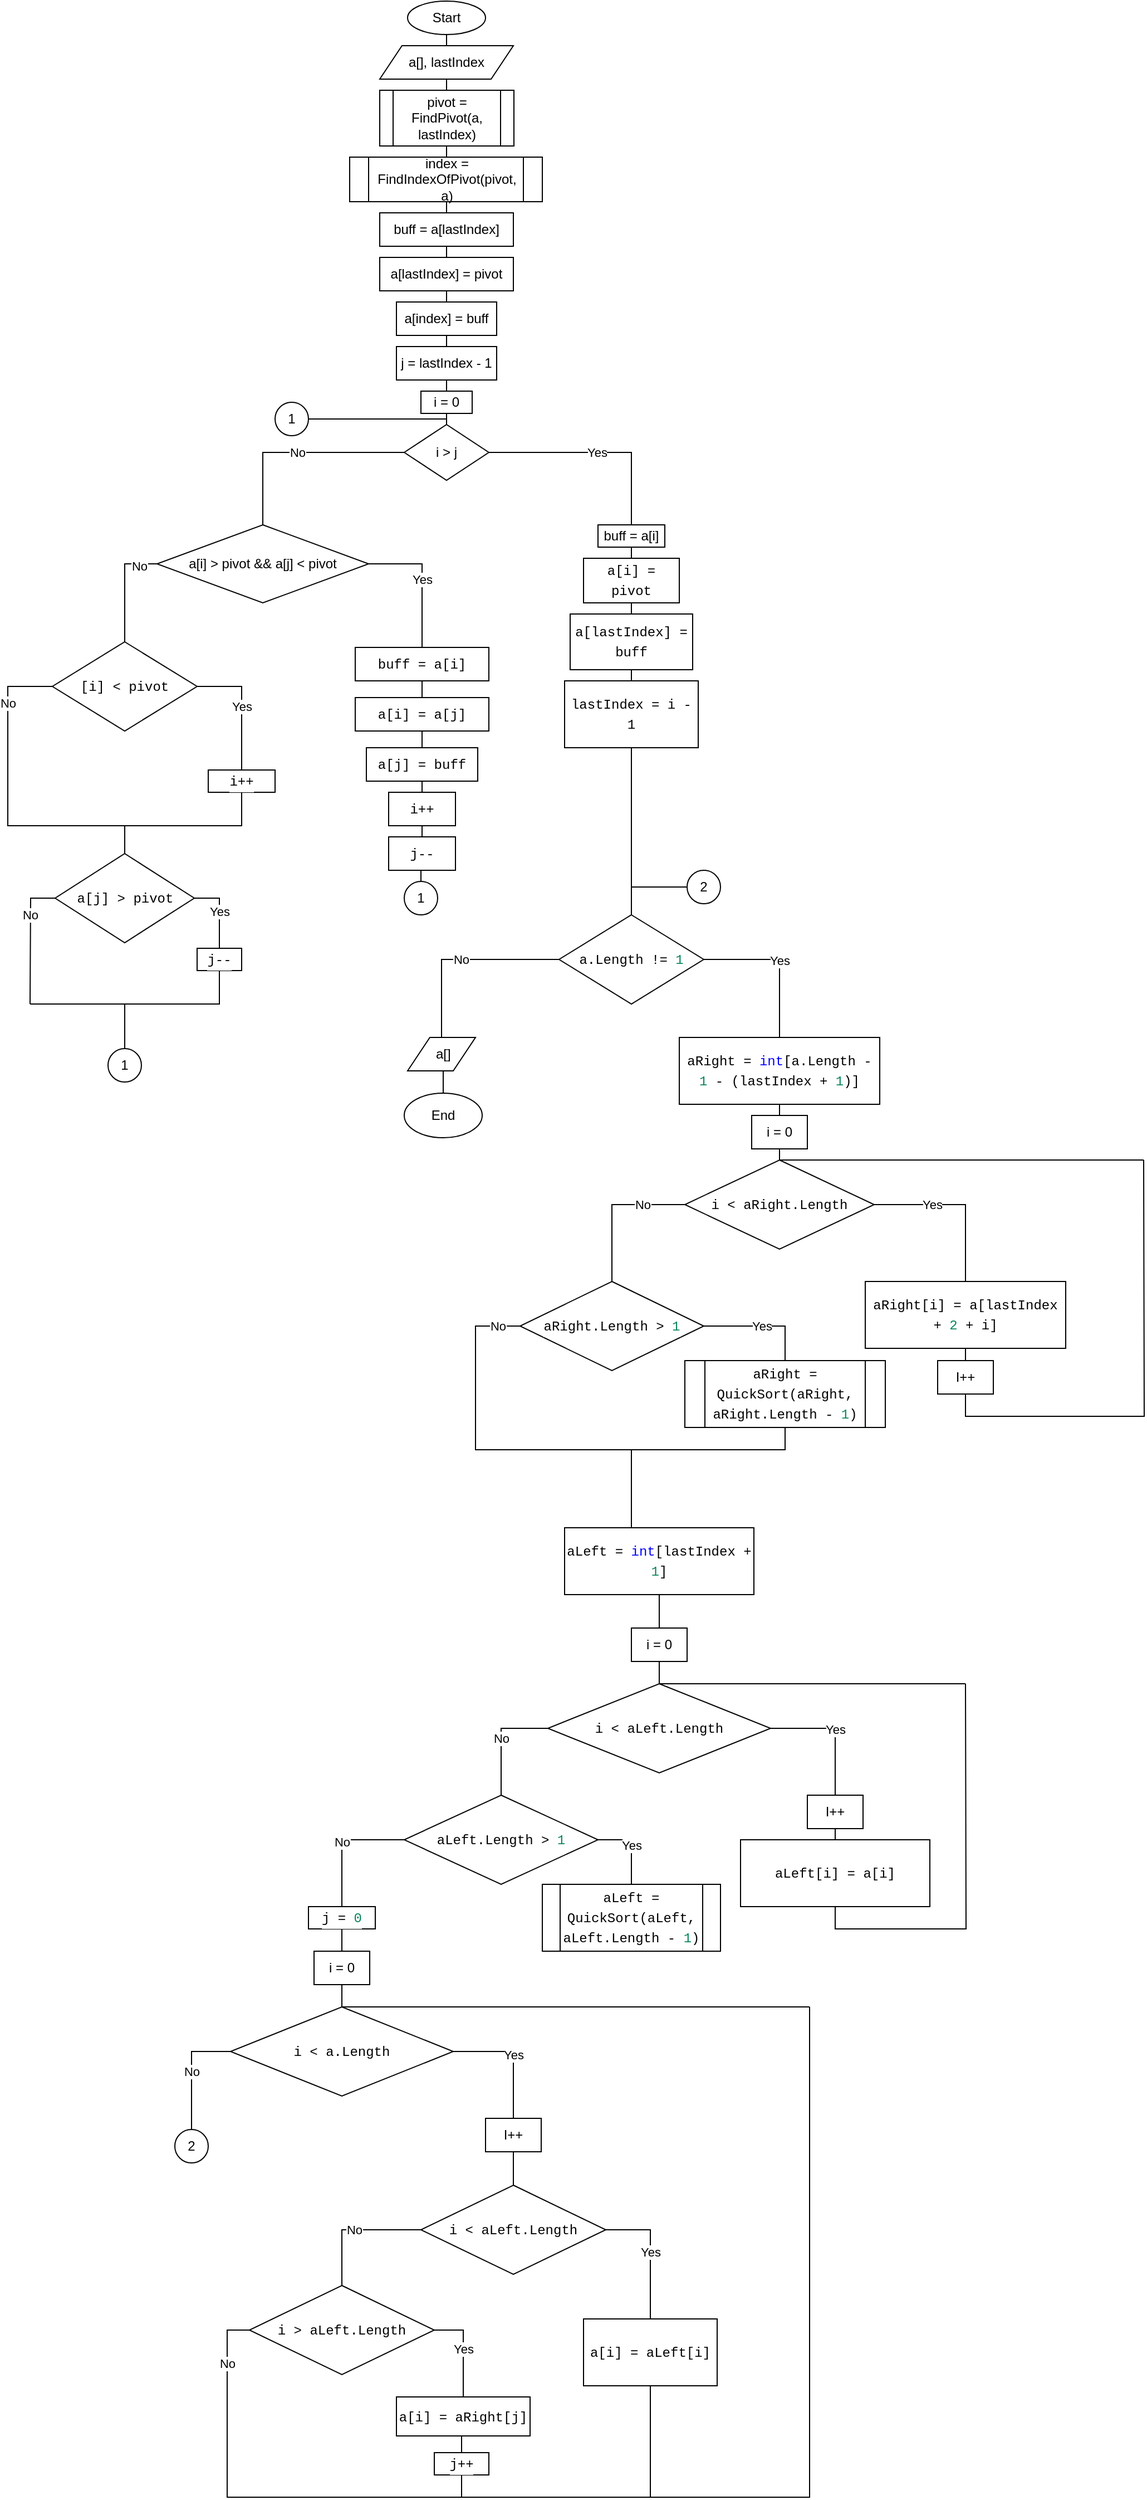 <mxfile version="14.4.4" type="device"><diagram id="WWCgV8JV-j8NuJLBd6gT" name="Page-1"><mxGraphModel dx="529" dy="645" grid="1" gridSize="10" guides="1" tooltips="1" connect="1" arrows="1" fold="1" page="1" pageScale="1" pageWidth="827" pageHeight="1169" math="0" shadow="0"><root><mxCell id="0"/><mxCell id="1" parent="0"/><mxCell id="oBuokKJQx16YAXFL93vo-3" style="edgeStyle=orthogonalEdgeStyle;rounded=0;orthogonalLoop=1;jettySize=auto;html=1;exitX=0.5;exitY=1;exitDx=0;exitDy=0;entryX=0.5;entryY=0;entryDx=0;entryDy=0;endArrow=none;endFill=0;" edge="1" parent="1" source="oBuokKJQx16YAXFL93vo-1" target="oBuokKJQx16YAXFL93vo-2"><mxGeometry relative="1" as="geometry"/></mxCell><mxCell id="oBuokKJQx16YAXFL93vo-1" value="Start" style="ellipse;whiteSpace=wrap;html=1;" vertex="1" parent="1"><mxGeometry x="379" y="20" width="70" height="30" as="geometry"/></mxCell><mxCell id="oBuokKJQx16YAXFL93vo-5" style="edgeStyle=orthogonalEdgeStyle;rounded=0;orthogonalLoop=1;jettySize=auto;html=1;exitX=0.5;exitY=1;exitDx=0;exitDy=0;entryX=0.5;entryY=0;entryDx=0;entryDy=0;endArrow=none;endFill=0;" edge="1" parent="1" source="oBuokKJQx16YAXFL93vo-2"><mxGeometry relative="1" as="geometry"><mxPoint x="414" y="100" as="targetPoint"/></mxGeometry></mxCell><mxCell id="oBuokKJQx16YAXFL93vo-2" value="a[], lastIndex" style="shape=parallelogram;perimeter=parallelogramPerimeter;whiteSpace=wrap;html=1;fixedSize=1;" vertex="1" parent="1"><mxGeometry x="354" y="60" width="120" height="30" as="geometry"/></mxCell><mxCell id="oBuokKJQx16YAXFL93vo-7" style="edgeStyle=orthogonalEdgeStyle;rounded=0;orthogonalLoop=1;jettySize=auto;html=1;exitX=0.5;exitY=1;exitDx=0;exitDy=0;entryX=0.5;entryY=0;entryDx=0;entryDy=0;endArrow=none;endFill=0;" edge="1" parent="1"><mxGeometry relative="1" as="geometry"><mxPoint x="414" y="150" as="sourcePoint"/><mxPoint x="414" y="160" as="targetPoint"/></mxGeometry></mxCell><mxCell id="oBuokKJQx16YAXFL93vo-10" style="edgeStyle=orthogonalEdgeStyle;rounded=0;orthogonalLoop=1;jettySize=auto;html=1;exitX=0.5;exitY=1;exitDx=0;exitDy=0;entryX=0.5;entryY=0;entryDx=0;entryDy=0;endArrow=none;endFill=0;" edge="1" parent="1" target="oBuokKJQx16YAXFL93vo-9"><mxGeometry relative="1" as="geometry"><mxPoint x="414" y="200" as="sourcePoint"/></mxGeometry></mxCell><mxCell id="oBuokKJQx16YAXFL93vo-12" style="edgeStyle=orthogonalEdgeStyle;rounded=0;orthogonalLoop=1;jettySize=auto;html=1;exitX=0.5;exitY=1;exitDx=0;exitDy=0;entryX=0.5;entryY=0;entryDx=0;entryDy=0;endArrow=none;endFill=0;" edge="1" parent="1" source="oBuokKJQx16YAXFL93vo-9" target="oBuokKJQx16YAXFL93vo-11"><mxGeometry relative="1" as="geometry"/></mxCell><mxCell id="oBuokKJQx16YAXFL93vo-9" value="buff = a[lastIndex]" style="rounded=0;whiteSpace=wrap;html=1;" vertex="1" parent="1"><mxGeometry x="354" y="210" width="120" height="30" as="geometry"/></mxCell><mxCell id="oBuokKJQx16YAXFL93vo-14" style="edgeStyle=orthogonalEdgeStyle;rounded=0;orthogonalLoop=1;jettySize=auto;html=1;exitX=0.5;exitY=1;exitDx=0;exitDy=0;entryX=0.5;entryY=0;entryDx=0;entryDy=0;endArrow=none;endFill=0;" edge="1" parent="1" source="oBuokKJQx16YAXFL93vo-11" target="oBuokKJQx16YAXFL93vo-13"><mxGeometry relative="1" as="geometry"/></mxCell><mxCell id="oBuokKJQx16YAXFL93vo-11" value="a[lastIndex] = pivot" style="rounded=0;whiteSpace=wrap;html=1;" vertex="1" parent="1"><mxGeometry x="354" y="250" width="120" height="30" as="geometry"/></mxCell><mxCell id="oBuokKJQx16YAXFL93vo-16" style="edgeStyle=orthogonalEdgeStyle;rounded=0;orthogonalLoop=1;jettySize=auto;html=1;exitX=0.5;exitY=1;exitDx=0;exitDy=0;endArrow=none;endFill=0;" edge="1" parent="1" source="oBuokKJQx16YAXFL93vo-13" target="oBuokKJQx16YAXFL93vo-15"><mxGeometry relative="1" as="geometry"/></mxCell><mxCell id="oBuokKJQx16YAXFL93vo-13" value="a[index] = buff" style="rounded=0;whiteSpace=wrap;html=1;" vertex="1" parent="1"><mxGeometry x="369" y="290" width="90" height="30" as="geometry"/></mxCell><mxCell id="oBuokKJQx16YAXFL93vo-18" style="edgeStyle=orthogonalEdgeStyle;rounded=0;orthogonalLoop=1;jettySize=auto;html=1;exitX=0.5;exitY=1;exitDx=0;exitDy=0;endArrow=none;endFill=0;" edge="1" parent="1" source="oBuokKJQx16YAXFL93vo-15" target="oBuokKJQx16YAXFL93vo-17"><mxGeometry relative="1" as="geometry"/></mxCell><mxCell id="oBuokKJQx16YAXFL93vo-15" value="j = lastIndex - 1" style="rounded=0;whiteSpace=wrap;html=1;" vertex="1" parent="1"><mxGeometry x="369" y="330" width="90" height="30" as="geometry"/></mxCell><mxCell id="oBuokKJQx16YAXFL93vo-20" style="edgeStyle=orthogonalEdgeStyle;rounded=0;orthogonalLoop=1;jettySize=auto;html=1;exitX=0.5;exitY=1;exitDx=0;exitDy=0;entryX=0.5;entryY=0;entryDx=0;entryDy=0;endArrow=none;endFill=0;" edge="1" parent="1" source="oBuokKJQx16YAXFL93vo-17" target="oBuokKJQx16YAXFL93vo-19"><mxGeometry relative="1" as="geometry"/></mxCell><mxCell id="oBuokKJQx16YAXFL93vo-17" value="i = 0" style="rounded=0;whiteSpace=wrap;html=1;" vertex="1" parent="1"><mxGeometry x="391" y="370" width="46" height="20" as="geometry"/></mxCell><mxCell id="oBuokKJQx16YAXFL93vo-22" value="Yes" style="edgeStyle=orthogonalEdgeStyle;rounded=0;orthogonalLoop=1;jettySize=auto;html=1;exitX=1;exitY=0.5;exitDx=0;exitDy=0;endArrow=none;endFill=0;" edge="1" parent="1" source="oBuokKJQx16YAXFL93vo-19" target="oBuokKJQx16YAXFL93vo-21"><mxGeometry relative="1" as="geometry"/></mxCell><mxCell id="oBuokKJQx16YAXFL93vo-30" value="No" style="edgeStyle=orthogonalEdgeStyle;rounded=0;orthogonalLoop=1;jettySize=auto;html=1;exitX=0;exitY=0.5;exitDx=0;exitDy=0;entryX=0.5;entryY=0;entryDx=0;entryDy=0;endArrow=none;endFill=0;" edge="1" parent="1" source="oBuokKJQx16YAXFL93vo-19" target="oBuokKJQx16YAXFL93vo-29"><mxGeometry relative="1" as="geometry"/></mxCell><mxCell id="oBuokKJQx16YAXFL93vo-19" value="i &amp;gt; j" style="rhombus;whiteSpace=wrap;html=1;" vertex="1" parent="1"><mxGeometry x="376" y="400" width="76" height="50" as="geometry"/></mxCell><mxCell id="oBuokKJQx16YAXFL93vo-24" style="edgeStyle=orthogonalEdgeStyle;rounded=0;orthogonalLoop=1;jettySize=auto;html=1;exitX=0.5;exitY=1;exitDx=0;exitDy=0;entryX=0.5;entryY=0;entryDx=0;entryDy=0;endArrow=none;endFill=0;" edge="1" parent="1" source="oBuokKJQx16YAXFL93vo-21" target="oBuokKJQx16YAXFL93vo-23"><mxGeometry relative="1" as="geometry"/></mxCell><mxCell id="oBuokKJQx16YAXFL93vo-21" value="buff = a[i]" style="rounded=0;whiteSpace=wrap;html=1;" vertex="1" parent="1"><mxGeometry x="550" y="490" width="60" height="20" as="geometry"/></mxCell><mxCell id="oBuokKJQx16YAXFL93vo-26" style="edgeStyle=orthogonalEdgeStyle;rounded=0;orthogonalLoop=1;jettySize=auto;html=1;exitX=0.5;exitY=1;exitDx=0;exitDy=0;entryX=0.5;entryY=0;entryDx=0;entryDy=0;endArrow=none;endFill=0;" edge="1" parent="1" source="oBuokKJQx16YAXFL93vo-23" target="oBuokKJQx16YAXFL93vo-25"><mxGeometry relative="1" as="geometry"/></mxCell><mxCell id="oBuokKJQx16YAXFL93vo-23" value="&lt;div style=&quot;background-color: rgb(255 , 255 , 255) ; font-family: &amp;#34;menlo&amp;#34; , &amp;#34;monaco&amp;#34; , &amp;#34;courier new&amp;#34; , monospace ; line-height: 18px&quot;&gt;a[i] = pivot&lt;/div&gt;" style="rounded=0;whiteSpace=wrap;html=1;" vertex="1" parent="1"><mxGeometry x="537" y="520" width="86" height="40" as="geometry"/></mxCell><mxCell id="oBuokKJQx16YAXFL93vo-28" style="edgeStyle=orthogonalEdgeStyle;rounded=0;orthogonalLoop=1;jettySize=auto;html=1;exitX=0.5;exitY=1;exitDx=0;exitDy=0;endArrow=none;endFill=0;" edge="1" parent="1" source="oBuokKJQx16YAXFL93vo-25" target="oBuokKJQx16YAXFL93vo-27"><mxGeometry relative="1" as="geometry"/></mxCell><mxCell id="oBuokKJQx16YAXFL93vo-25" value="&lt;div style=&quot;background-color: rgb(255 , 255 , 255) ; font-family: &amp;#34;menlo&amp;#34; , &amp;#34;monaco&amp;#34; , &amp;#34;courier new&amp;#34; , monospace ; line-height: 18px&quot;&gt;a[lastIndex] = buff&lt;/div&gt;" style="rounded=0;whiteSpace=wrap;html=1;" vertex="1" parent="1"><mxGeometry x="525" y="570" width="110" height="50" as="geometry"/></mxCell><mxCell id="oBuokKJQx16YAXFL93vo-64" style="edgeStyle=orthogonalEdgeStyle;rounded=0;orthogonalLoop=1;jettySize=auto;html=1;exitX=0.5;exitY=1;exitDx=0;exitDy=0;endArrow=none;endFill=0;" edge="1" parent="1" source="oBuokKJQx16YAXFL93vo-27" target="oBuokKJQx16YAXFL93vo-63"><mxGeometry relative="1" as="geometry"/></mxCell><mxCell id="oBuokKJQx16YAXFL93vo-27" value="&lt;div style=&quot;background-color: rgb(255 , 255 , 255) ; font-family: &amp;#34;menlo&amp;#34; , &amp;#34;monaco&amp;#34; , &amp;#34;courier new&amp;#34; , monospace ; line-height: 18px&quot;&gt;lastIndex = i - 1&lt;/div&gt;" style="rounded=0;whiteSpace=wrap;html=1;" vertex="1" parent="1"><mxGeometry x="520" y="630" width="120" height="60" as="geometry"/></mxCell><mxCell id="oBuokKJQx16YAXFL93vo-32" value="Yes" style="edgeStyle=orthogonalEdgeStyle;rounded=0;orthogonalLoop=1;jettySize=auto;html=1;exitX=1;exitY=0.5;exitDx=0;exitDy=0;endArrow=none;endFill=0;" edge="1" parent="1" source="oBuokKJQx16YAXFL93vo-29" target="oBuokKJQx16YAXFL93vo-31"><mxGeometry relative="1" as="geometry"/></mxCell><mxCell id="oBuokKJQx16YAXFL93vo-48" style="edgeStyle=orthogonalEdgeStyle;rounded=0;orthogonalLoop=1;jettySize=auto;html=1;exitX=0;exitY=0.5;exitDx=0;exitDy=0;entryX=0.5;entryY=0;entryDx=0;entryDy=0;endArrow=none;endFill=0;" edge="1" parent="1" source="oBuokKJQx16YAXFL93vo-29" target="oBuokKJQx16YAXFL93vo-47"><mxGeometry relative="1" as="geometry"/></mxCell><mxCell id="oBuokKJQx16YAXFL93vo-49" value="No" style="edgeLabel;html=1;align=center;verticalAlign=middle;resizable=0;points=[];" vertex="1" connectable="0" parent="oBuokKJQx16YAXFL93vo-48"><mxGeometry x="-0.677" y="2" relative="1" as="geometry"><mxPoint as="offset"/></mxGeometry></mxCell><mxCell id="oBuokKJQx16YAXFL93vo-29" value="a[i] &gt; pivot &amp;&amp; a[j] &lt; pivot" style="rhombus;whiteSpace=wrap;html=1;" vertex="1" parent="1"><mxGeometry x="154" y="490" width="190" height="70" as="geometry"/></mxCell><mxCell id="oBuokKJQx16YAXFL93vo-35" style="edgeStyle=orthogonalEdgeStyle;rounded=0;orthogonalLoop=1;jettySize=auto;html=1;exitX=0.5;exitY=1;exitDx=0;exitDy=0;entryX=0.5;entryY=0;entryDx=0;entryDy=0;endArrow=none;endFill=0;" edge="1" parent="1" source="oBuokKJQx16YAXFL93vo-31" target="oBuokKJQx16YAXFL93vo-34"><mxGeometry relative="1" as="geometry"/></mxCell><mxCell id="oBuokKJQx16YAXFL93vo-31" value="&lt;div style=&quot;background-color: rgb(255 , 255 , 255) ; font-family: &amp;#34;menlo&amp;#34; , &amp;#34;monaco&amp;#34; , &amp;#34;courier new&amp;#34; , monospace ; line-height: 18px&quot;&gt;buff = a[i]&lt;/div&gt;" style="rounded=0;whiteSpace=wrap;html=1;" vertex="1" parent="1"><mxGeometry x="332" y="600" width="120" height="30" as="geometry"/></mxCell><mxCell id="oBuokKJQx16YAXFL93vo-37" style="edgeStyle=orthogonalEdgeStyle;rounded=0;orthogonalLoop=1;jettySize=auto;html=1;exitX=0.5;exitY=1;exitDx=0;exitDy=0;entryX=0.5;entryY=0;entryDx=0;entryDy=0;endArrow=none;endFill=0;" edge="1" parent="1" source="oBuokKJQx16YAXFL93vo-34" target="oBuokKJQx16YAXFL93vo-36"><mxGeometry relative="1" as="geometry"/></mxCell><mxCell id="oBuokKJQx16YAXFL93vo-34" value="&lt;div style=&quot;background-color: rgb(255 , 255 , 255) ; font-family: &amp;#34;menlo&amp;#34; , &amp;#34;monaco&amp;#34; , &amp;#34;courier new&amp;#34; , monospace ; line-height: 18px&quot;&gt;a[i] = a[j]&lt;/div&gt;" style="rounded=0;whiteSpace=wrap;html=1;" vertex="1" parent="1"><mxGeometry x="332" y="645" width="120" height="30" as="geometry"/></mxCell><mxCell id="oBuokKJQx16YAXFL93vo-39" style="edgeStyle=orthogonalEdgeStyle;rounded=0;orthogonalLoop=1;jettySize=auto;html=1;exitX=0.5;exitY=1;exitDx=0;exitDy=0;endArrow=none;endFill=0;" edge="1" parent="1" source="oBuokKJQx16YAXFL93vo-36" target="oBuokKJQx16YAXFL93vo-38"><mxGeometry relative="1" as="geometry"/></mxCell><mxCell id="oBuokKJQx16YAXFL93vo-36" value="&lt;div style=&quot;background-color: rgb(255 , 255 , 255) ; font-family: &amp;#34;menlo&amp;#34; , &amp;#34;monaco&amp;#34; , &amp;#34;courier new&amp;#34; , monospace ; line-height: 18px&quot;&gt;a[j] = buff&lt;/div&gt;" style="rounded=0;whiteSpace=wrap;html=1;" vertex="1" parent="1"><mxGeometry x="342" y="690" width="100" height="30" as="geometry"/></mxCell><mxCell id="oBuokKJQx16YAXFL93vo-41" style="edgeStyle=orthogonalEdgeStyle;rounded=0;orthogonalLoop=1;jettySize=auto;html=1;exitX=0.5;exitY=1;exitDx=0;exitDy=0;entryX=0.5;entryY=0;entryDx=0;entryDy=0;endArrow=none;endFill=0;" edge="1" parent="1" source="oBuokKJQx16YAXFL93vo-38" target="oBuokKJQx16YAXFL93vo-40"><mxGeometry relative="1" as="geometry"/></mxCell><mxCell id="oBuokKJQx16YAXFL93vo-38" value="&lt;div style=&quot;background-color: rgb(255 , 255 , 255) ; font-family: &amp;#34;menlo&amp;#34; , &amp;#34;monaco&amp;#34; , &amp;#34;courier new&amp;#34; , monospace ; line-height: 18px&quot;&gt;i++&lt;/div&gt;" style="rounded=0;whiteSpace=wrap;html=1;" vertex="1" parent="1"><mxGeometry x="362" y="730" width="60" height="30" as="geometry"/></mxCell><mxCell id="oBuokKJQx16YAXFL93vo-45" style="edgeStyle=orthogonalEdgeStyle;rounded=0;orthogonalLoop=1;jettySize=auto;html=1;exitX=0.5;exitY=1;exitDx=0;exitDy=0;entryX=0.5;entryY=0;entryDx=0;entryDy=0;endArrow=none;endFill=0;" edge="1" parent="1" source="oBuokKJQx16YAXFL93vo-40" target="oBuokKJQx16YAXFL93vo-44"><mxGeometry relative="1" as="geometry"/></mxCell><mxCell id="oBuokKJQx16YAXFL93vo-40" value="&lt;div style=&quot;background-color: rgb(255 , 255 , 255) ; font-family: &amp;#34;menlo&amp;#34; , &amp;#34;monaco&amp;#34; , &amp;#34;courier new&amp;#34; , monospace ; line-height: 18px&quot;&gt;j--&lt;/div&gt;" style="rounded=0;whiteSpace=wrap;html=1;" vertex="1" parent="1"><mxGeometry x="362" y="770" width="60" height="30" as="geometry"/></mxCell><mxCell id="oBuokKJQx16YAXFL93vo-43" style="edgeStyle=orthogonalEdgeStyle;rounded=0;orthogonalLoop=1;jettySize=auto;html=1;entryX=0.5;entryY=0;entryDx=0;entryDy=0;endArrow=none;endFill=0;" edge="1" parent="1" source="oBuokKJQx16YAXFL93vo-42" target="oBuokKJQx16YAXFL93vo-19"><mxGeometry relative="1" as="geometry"><Array as="points"><mxPoint x="414" y="395"/></Array></mxGeometry></mxCell><mxCell id="oBuokKJQx16YAXFL93vo-42" value="1" style="ellipse;whiteSpace=wrap;html=1;aspect=fixed;" vertex="1" parent="1"><mxGeometry x="260" y="380" width="30" height="30" as="geometry"/></mxCell><mxCell id="oBuokKJQx16YAXFL93vo-44" value="1" style="ellipse;whiteSpace=wrap;html=1;aspect=fixed;" vertex="1" parent="1"><mxGeometry x="376" y="810" width="30" height="30" as="geometry"/></mxCell><mxCell id="oBuokKJQx16YAXFL93vo-51" value="Yes" style="edgeStyle=orthogonalEdgeStyle;rounded=0;orthogonalLoop=1;jettySize=auto;html=1;exitX=1;exitY=0.5;exitDx=0;exitDy=0;endArrow=none;endFill=0;" edge="1" parent="1" source="oBuokKJQx16YAXFL93vo-47" target="oBuokKJQx16YAXFL93vo-50"><mxGeometry relative="1" as="geometry"/></mxCell><mxCell id="oBuokKJQx16YAXFL93vo-53" value="No" style="edgeStyle=orthogonalEdgeStyle;rounded=0;orthogonalLoop=1;jettySize=auto;html=1;exitX=0;exitY=0.5;exitDx=0;exitDy=0;endArrow=none;endFill=0;" edge="1" parent="1" source="oBuokKJQx16YAXFL93vo-47"><mxGeometry x="-0.405" relative="1" as="geometry"><mxPoint x="40" y="760" as="targetPoint"/><Array as="points"><mxPoint x="20" y="635"/><mxPoint x="20" y="760"/></Array><mxPoint as="offset"/></mxGeometry></mxCell><mxCell id="oBuokKJQx16YAXFL93vo-47" value="&lt;div style=&quot;background-color: rgb(255 , 255 , 255) ; font-family: &amp;#34;menlo&amp;#34; , &amp;#34;monaco&amp;#34; , &amp;#34;courier new&amp;#34; , monospace ; line-height: 18px&quot;&gt;[i] &amp;lt; pivot&lt;/div&gt;" style="rhombus;whiteSpace=wrap;html=1;" vertex="1" parent="1"><mxGeometry x="60" y="595" width="130" height="80" as="geometry"/></mxCell><mxCell id="oBuokKJQx16YAXFL93vo-54" style="edgeStyle=orthogonalEdgeStyle;rounded=0;orthogonalLoop=1;jettySize=auto;html=1;exitX=0.5;exitY=1;exitDx=0;exitDy=0;entryX=0.5;entryY=0;entryDx=0;entryDy=0;endArrow=none;endFill=0;" edge="1" parent="1" source="oBuokKJQx16YAXFL93vo-50" target="oBuokKJQx16YAXFL93vo-52"><mxGeometry relative="1" as="geometry"><Array as="points"><mxPoint x="230" y="760"/><mxPoint x="125" y="760"/></Array></mxGeometry></mxCell><mxCell id="oBuokKJQx16YAXFL93vo-50" value="&lt;div style=&quot;background-color: rgb(255 , 255 , 255) ; font-family: &amp;#34;menlo&amp;#34; , &amp;#34;monaco&amp;#34; , &amp;#34;courier new&amp;#34; , monospace ; line-height: 18px&quot;&gt;i++&lt;/div&gt;" style="rounded=0;whiteSpace=wrap;html=1;" vertex="1" parent="1"><mxGeometry x="200" y="710" width="60" height="20" as="geometry"/></mxCell><mxCell id="oBuokKJQx16YAXFL93vo-57" value="Yes" style="edgeStyle=orthogonalEdgeStyle;rounded=0;orthogonalLoop=1;jettySize=auto;html=1;exitX=1;exitY=0.5;exitDx=0;exitDy=0;entryX=0.5;entryY=0;entryDx=0;entryDy=0;endArrow=none;endFill=0;" edge="1" parent="1" source="oBuokKJQx16YAXFL93vo-52" target="oBuokKJQx16YAXFL93vo-56"><mxGeometry relative="1" as="geometry"/></mxCell><mxCell id="oBuokKJQx16YAXFL93vo-62" value="No" style="edgeStyle=orthogonalEdgeStyle;rounded=0;orthogonalLoop=1;jettySize=auto;html=1;exitX=0;exitY=0.5;exitDx=0;exitDy=0;endArrow=none;endFill=0;" edge="1" parent="1" source="oBuokKJQx16YAXFL93vo-52"><mxGeometry x="-0.362" relative="1" as="geometry"><mxPoint x="40" y="920" as="targetPoint"/><mxPoint as="offset"/></mxGeometry></mxCell><mxCell id="oBuokKJQx16YAXFL93vo-52" value="&lt;div style=&quot;background-color: rgb(255 , 255 , 255) ; font-family: &amp;#34;menlo&amp;#34; , &amp;#34;monaco&amp;#34; , &amp;#34;courier new&amp;#34; , monospace ; line-height: 18px&quot;&gt;a[j] &amp;gt; pivot&lt;/div&gt;" style="rhombus;whiteSpace=wrap;html=1;" vertex="1" parent="1"><mxGeometry x="62.5" y="785" width="125" height="80" as="geometry"/></mxCell><mxCell id="oBuokKJQx16YAXFL93vo-55" value="" style="endArrow=none;html=1;" edge="1" parent="1"><mxGeometry width="50" height="50" relative="1" as="geometry"><mxPoint x="40" y="760" as="sourcePoint"/><mxPoint x="130" y="760" as="targetPoint"/></mxGeometry></mxCell><mxCell id="oBuokKJQx16YAXFL93vo-60" style="edgeStyle=orthogonalEdgeStyle;rounded=0;orthogonalLoop=1;jettySize=auto;html=1;exitX=0.5;exitY=1;exitDx=0;exitDy=0;endArrow=none;endFill=0;" edge="1" parent="1" source="oBuokKJQx16YAXFL93vo-56" target="oBuokKJQx16YAXFL93vo-58"><mxGeometry relative="1" as="geometry"><Array as="points"><mxPoint x="210" y="920"/><mxPoint x="125" y="920"/></Array></mxGeometry></mxCell><mxCell id="oBuokKJQx16YAXFL93vo-56" value="&lt;div style=&quot;background-color: rgb(255 , 255 , 255) ; font-family: &amp;#34;menlo&amp;#34; , &amp;#34;monaco&amp;#34; , &amp;#34;courier new&amp;#34; , monospace ; line-height: 18px&quot;&gt;j--&lt;/div&gt;" style="rounded=0;whiteSpace=wrap;html=1;" vertex="1" parent="1"><mxGeometry x="190" y="870" width="40" height="20" as="geometry"/></mxCell><mxCell id="oBuokKJQx16YAXFL93vo-58" value="1" style="ellipse;whiteSpace=wrap;html=1;aspect=fixed;" vertex="1" parent="1"><mxGeometry x="110" y="960" width="30" height="30" as="geometry"/></mxCell><mxCell id="oBuokKJQx16YAXFL93vo-61" value="" style="endArrow=none;html=1;" edge="1" parent="1"><mxGeometry width="50" height="50" relative="1" as="geometry"><mxPoint x="40" y="920" as="sourcePoint"/><mxPoint x="130" y="920" as="targetPoint"/></mxGeometry></mxCell><mxCell id="oBuokKJQx16YAXFL93vo-66" value="No" style="edgeStyle=orthogonalEdgeStyle;rounded=0;orthogonalLoop=1;jettySize=auto;html=1;endArrow=none;endFill=0;" edge="1" parent="1" source="oBuokKJQx16YAXFL93vo-63" target="oBuokKJQx16YAXFL93vo-65"><mxGeometry relative="1" as="geometry"/></mxCell><mxCell id="oBuokKJQx16YAXFL93vo-72" value="Yes" style="edgeStyle=orthogonalEdgeStyle;rounded=0;orthogonalLoop=1;jettySize=auto;html=1;exitX=1;exitY=0.5;exitDx=0;exitDy=0;endArrow=none;endFill=0;" edge="1" parent="1" source="oBuokKJQx16YAXFL93vo-63" target="oBuokKJQx16YAXFL93vo-71"><mxGeometry relative="1" as="geometry"/></mxCell><mxCell id="oBuokKJQx16YAXFL93vo-63" value="&lt;div style=&quot;background-color: rgb(255 , 255 , 255) ; font-family: &amp;#34;menlo&amp;#34; , &amp;#34;monaco&amp;#34; , &amp;#34;courier new&amp;#34; , monospace ; line-height: 18px&quot;&gt;a.Length != &lt;span style=&quot;color: rgb(9 , 134 , 88)&quot;&gt;1&lt;/span&gt;&lt;/div&gt;" style="rhombus;whiteSpace=wrap;html=1;" vertex="1" parent="1"><mxGeometry x="515" y="840" width="130" height="80" as="geometry"/></mxCell><mxCell id="oBuokKJQx16YAXFL93vo-68" style="edgeStyle=orthogonalEdgeStyle;rounded=0;orthogonalLoop=1;jettySize=auto;html=1;exitX=0.5;exitY=1;exitDx=0;exitDy=0;entryX=0.5;entryY=0;entryDx=0;entryDy=0;endArrow=none;endFill=0;" edge="1" parent="1" source="oBuokKJQx16YAXFL93vo-65" target="oBuokKJQx16YAXFL93vo-67"><mxGeometry relative="1" as="geometry"/></mxCell><mxCell id="oBuokKJQx16YAXFL93vo-65" value="&amp;nbsp;a[]" style="shape=parallelogram;perimeter=parallelogramPerimeter;whiteSpace=wrap;html=1;fixedSize=1;" vertex="1" parent="1"><mxGeometry x="379" y="950" width="61" height="30" as="geometry"/></mxCell><mxCell id="oBuokKJQx16YAXFL93vo-67" value="End" style="ellipse;whiteSpace=wrap;html=1;" vertex="1" parent="1"><mxGeometry x="376" y="1000" width="70" height="40" as="geometry"/></mxCell><mxCell id="oBuokKJQx16YAXFL93vo-69" value="&lt;span&gt;pivot = FindPivot(a, lastIndex)&lt;/span&gt;" style="shape=process;whiteSpace=wrap;html=1;backgroundOutline=1;" vertex="1" parent="1"><mxGeometry x="354" y="100" width="120.5" height="50" as="geometry"/></mxCell><mxCell id="oBuokKJQx16YAXFL93vo-70" value="&lt;span&gt;index = FindIndexOfPivot(pivot, a)&lt;/span&gt;" style="shape=process;whiteSpace=wrap;html=1;backgroundOutline=1;" vertex="1" parent="1"><mxGeometry x="327" y="160" width="173" height="40" as="geometry"/></mxCell><mxCell id="oBuokKJQx16YAXFL93vo-74" style="edgeStyle=orthogonalEdgeStyle;rounded=0;orthogonalLoop=1;jettySize=auto;html=1;exitX=0.5;exitY=1;exitDx=0;exitDy=0;entryX=0.5;entryY=0;entryDx=0;entryDy=0;endArrow=none;endFill=0;" edge="1" parent="1" source="oBuokKJQx16YAXFL93vo-71" target="oBuokKJQx16YAXFL93vo-73"><mxGeometry relative="1" as="geometry"/></mxCell><mxCell id="oBuokKJQx16YAXFL93vo-71" value="&lt;div style=&quot;background-color: rgb(255 , 255 , 255) ; font-family: &amp;#34;menlo&amp;#34; , &amp;#34;monaco&amp;#34; , &amp;#34;courier new&amp;#34; , monospace ; line-height: 18px&quot;&gt;aRight =&amp;nbsp;&lt;span style=&quot;color: rgb(0 , 0 , 255)&quot;&gt;int&lt;/span&gt;[a.Length - &lt;span style=&quot;color: rgb(9 , 134 , 88)&quot;&gt;1&lt;/span&gt; - (lastIndex + &lt;span style=&quot;color: rgb(9 , 134 , 88)&quot;&gt;1&lt;/span&gt;)]&lt;/div&gt;" style="rounded=0;whiteSpace=wrap;html=1;" vertex="1" parent="1"><mxGeometry x="623" y="950" width="180" height="60" as="geometry"/></mxCell><mxCell id="oBuokKJQx16YAXFL93vo-76" style="edgeStyle=orthogonalEdgeStyle;rounded=0;orthogonalLoop=1;jettySize=auto;html=1;exitX=0.5;exitY=1;exitDx=0;exitDy=0;endArrow=none;endFill=0;" edge="1" parent="1" source="oBuokKJQx16YAXFL93vo-73" target="oBuokKJQx16YAXFL93vo-75"><mxGeometry relative="1" as="geometry"/></mxCell><mxCell id="oBuokKJQx16YAXFL93vo-73" value="i = 0" style="rounded=0;whiteSpace=wrap;html=1;" vertex="1" parent="1"><mxGeometry x="688" y="1020" width="50" height="30" as="geometry"/></mxCell><mxCell id="oBuokKJQx16YAXFL93vo-78" value="Yes" style="edgeStyle=orthogonalEdgeStyle;rounded=0;orthogonalLoop=1;jettySize=auto;html=1;exitX=1;exitY=0.5;exitDx=0;exitDy=0;endArrow=none;endFill=0;" edge="1" parent="1" source="oBuokKJQx16YAXFL93vo-75" target="oBuokKJQx16YAXFL93vo-77"><mxGeometry x="-0.311" relative="1" as="geometry"><mxPoint as="offset"/></mxGeometry></mxCell><mxCell id="oBuokKJQx16YAXFL93vo-85" value="No" style="edgeStyle=orthogonalEdgeStyle;rounded=0;orthogonalLoop=1;jettySize=auto;html=1;exitX=0;exitY=0.5;exitDx=0;exitDy=0;entryX=0.5;entryY=0;entryDx=0;entryDy=0;endArrow=none;endFill=0;" edge="1" parent="1" source="oBuokKJQx16YAXFL93vo-75" target="oBuokKJQx16YAXFL93vo-84"><mxGeometry x="-0.435" relative="1" as="geometry"><mxPoint as="offset"/></mxGeometry></mxCell><mxCell id="oBuokKJQx16YAXFL93vo-75" value="&lt;div style=&quot;background-color: rgb(255 , 255 , 255) ; font-family: &amp;#34;menlo&amp;#34; , &amp;#34;monaco&amp;#34; , &amp;#34;courier new&amp;#34; , monospace ; line-height: 18px&quot;&gt;i &amp;lt; aRight.Length&lt;/div&gt;" style="rhombus;whiteSpace=wrap;html=1;" vertex="1" parent="1"><mxGeometry x="628" y="1060" width="170" height="80" as="geometry"/></mxCell><mxCell id="oBuokKJQx16YAXFL93vo-81" style="edgeStyle=orthogonalEdgeStyle;rounded=0;orthogonalLoop=1;jettySize=auto;html=1;exitX=0.5;exitY=1;exitDx=0;exitDy=0;entryX=0.5;entryY=0;entryDx=0;entryDy=0;endArrow=none;endFill=0;" edge="1" parent="1" source="oBuokKJQx16YAXFL93vo-77" target="oBuokKJQx16YAXFL93vo-79"><mxGeometry relative="1" as="geometry"/></mxCell><mxCell id="oBuokKJQx16YAXFL93vo-77" value="&lt;div style=&quot;background-color: rgb(255 , 255 , 255) ; font-family: &amp;#34;menlo&amp;#34; , &amp;#34;monaco&amp;#34; , &amp;#34;courier new&amp;#34; , monospace ; line-height: 18px&quot;&gt;aRight[i] = a[lastIndex + &lt;span style=&quot;color: rgb(9 , 134 , 88)&quot;&gt;2&lt;/span&gt; + i]&lt;/div&gt;" style="rounded=0;whiteSpace=wrap;html=1;" vertex="1" parent="1"><mxGeometry x="790" y="1169" width="180" height="60" as="geometry"/></mxCell><mxCell id="oBuokKJQx16YAXFL93vo-82" style="edgeStyle=orthogonalEdgeStyle;rounded=0;orthogonalLoop=1;jettySize=auto;html=1;exitX=0.5;exitY=1;exitDx=0;exitDy=0;endArrow=none;endFill=0;" edge="1" parent="1" source="oBuokKJQx16YAXFL93vo-79"><mxGeometry relative="1" as="geometry"><mxPoint x="1040" y="1060" as="targetPoint"/></mxGeometry></mxCell><mxCell id="oBuokKJQx16YAXFL93vo-79" value="I++" style="rounded=0;whiteSpace=wrap;html=1;" vertex="1" parent="1"><mxGeometry x="855" y="1240" width="50" height="30" as="geometry"/></mxCell><mxCell id="oBuokKJQx16YAXFL93vo-83" value="" style="endArrow=none;html=1;exitX=0.5;exitY=0;exitDx=0;exitDy=0;" edge="1" parent="1" source="oBuokKJQx16YAXFL93vo-75"><mxGeometry width="50" height="50" relative="1" as="geometry"><mxPoint x="870" y="1140" as="sourcePoint"/><mxPoint x="1040" y="1060" as="targetPoint"/></mxGeometry></mxCell><mxCell id="oBuokKJQx16YAXFL93vo-88" value="Yes" style="edgeStyle=orthogonalEdgeStyle;rounded=0;orthogonalLoop=1;jettySize=auto;html=1;exitX=1;exitY=0.5;exitDx=0;exitDy=0;endArrow=none;endFill=0;" edge="1" parent="1" source="oBuokKJQx16YAXFL93vo-84" target="oBuokKJQx16YAXFL93vo-87"><mxGeometry relative="1" as="geometry"/></mxCell><mxCell id="oBuokKJQx16YAXFL93vo-91" value="No" style="edgeStyle=orthogonalEdgeStyle;rounded=0;orthogonalLoop=1;jettySize=auto;html=1;exitX=0;exitY=0.5;exitDx=0;exitDy=0;endArrow=none;endFill=0;" edge="1" parent="1" source="oBuokKJQx16YAXFL93vo-84" target="oBuokKJQx16YAXFL93vo-89"><mxGeometry x="-0.889" relative="1" as="geometry"><mxPoint x="580" y="1460" as="targetPoint"/><Array as="points"><mxPoint x="440" y="1209"/><mxPoint x="440" y="1320"/><mxPoint x="580" y="1320"/></Array><mxPoint as="offset"/></mxGeometry></mxCell><mxCell id="oBuokKJQx16YAXFL93vo-84" value="&lt;div style=&quot;background-color: rgb(255 , 255 , 255) ; font-family: &amp;#34;menlo&amp;#34; , &amp;#34;monaco&amp;#34; , &amp;#34;courier new&amp;#34; , monospace ; line-height: 18px&quot;&gt;aRight.Length &amp;gt; &lt;span style=&quot;color: rgb(9 , 134 , 88)&quot;&gt;1&lt;/span&gt;&lt;/div&gt;" style="rhombus;whiteSpace=wrap;html=1;" vertex="1" parent="1"><mxGeometry x="480" y="1169" width="165" height="80" as="geometry"/></mxCell><mxCell id="oBuokKJQx16YAXFL93vo-90" style="edgeStyle=orthogonalEdgeStyle;rounded=0;orthogonalLoop=1;jettySize=auto;html=1;exitX=0.5;exitY=1;exitDx=0;exitDy=0;endArrow=none;endFill=0;" edge="1" parent="1" source="oBuokKJQx16YAXFL93vo-87" target="oBuokKJQx16YAXFL93vo-89"><mxGeometry relative="1" as="geometry"><Array as="points"><mxPoint x="718" y="1320"/><mxPoint x="580" y="1320"/></Array></mxGeometry></mxCell><mxCell id="oBuokKJQx16YAXFL93vo-87" value="&lt;div style=&quot;background-color: rgb(255 , 255 , 255) ; font-family: &amp;#34;menlo&amp;#34; , &amp;#34;monaco&amp;#34; , &amp;#34;courier new&amp;#34; , monospace ; line-height: 18px&quot;&gt;aRight = QuickSort(aRight, aRight.Length - &lt;span style=&quot;color: rgb(9 , 134 , 88)&quot;&gt;1&lt;/span&gt;)&lt;/div&gt;" style="shape=process;whiteSpace=wrap;html=1;backgroundOutline=1;" vertex="1" parent="1"><mxGeometry x="628" y="1240" width="180" height="60" as="geometry"/></mxCell><mxCell id="oBuokKJQx16YAXFL93vo-93" style="edgeStyle=orthogonalEdgeStyle;rounded=0;orthogonalLoop=1;jettySize=auto;html=1;exitX=0.5;exitY=1;exitDx=0;exitDy=0;entryX=0.5;entryY=0;entryDx=0;entryDy=0;endArrow=none;endFill=0;" edge="1" parent="1" source="oBuokKJQx16YAXFL93vo-89" target="oBuokKJQx16YAXFL93vo-92"><mxGeometry relative="1" as="geometry"/></mxCell><mxCell id="oBuokKJQx16YAXFL93vo-89" value="&lt;div style=&quot;background-color: rgb(255 , 255 , 255) ; font-family: &amp;#34;menlo&amp;#34; , &amp;#34;monaco&amp;#34; , &amp;#34;courier new&amp;#34; , monospace ; line-height: 18px&quot;&gt;aLeft =&amp;nbsp;&lt;span style=&quot;color: rgb(0 , 0 , 255)&quot;&gt;int&lt;/span&gt;[lastIndex + &lt;span style=&quot;color: rgb(9 , 134 , 88)&quot;&gt;1&lt;/span&gt;]&lt;/div&gt;" style="rounded=0;whiteSpace=wrap;html=1;" vertex="1" parent="1"><mxGeometry x="520" y="1390" width="170" height="60" as="geometry"/></mxCell><mxCell id="oBuokKJQx16YAXFL93vo-95" style="edgeStyle=orthogonalEdgeStyle;rounded=0;orthogonalLoop=1;jettySize=auto;html=1;exitX=0.5;exitY=1;exitDx=0;exitDy=0;endArrow=none;endFill=0;" edge="1" parent="1" source="oBuokKJQx16YAXFL93vo-92" target="oBuokKJQx16YAXFL93vo-94"><mxGeometry relative="1" as="geometry"/></mxCell><mxCell id="oBuokKJQx16YAXFL93vo-92" value="i = 0" style="rounded=0;whiteSpace=wrap;html=1;" vertex="1" parent="1"><mxGeometry x="580" y="1480" width="50" height="30" as="geometry"/></mxCell><mxCell id="oBuokKJQx16YAXFL93vo-97" value="Yes" style="edgeStyle=orthogonalEdgeStyle;rounded=0;orthogonalLoop=1;jettySize=auto;html=1;exitX=1;exitY=0.5;exitDx=0;exitDy=0;endArrow=none;endFill=0;" edge="1" parent="1" source="oBuokKJQx16YAXFL93vo-94" target="oBuokKJQx16YAXFL93vo-96"><mxGeometry relative="1" as="geometry"/></mxCell><mxCell id="oBuokKJQx16YAXFL93vo-103" value="No" style="edgeStyle=orthogonalEdgeStyle;rounded=0;orthogonalLoop=1;jettySize=auto;html=1;exitX=0;exitY=0.5;exitDx=0;exitDy=0;entryX=0.5;entryY=0;entryDx=0;entryDy=0;endArrow=none;endFill=0;" edge="1" parent="1" source="oBuokKJQx16YAXFL93vo-94" target="oBuokKJQx16YAXFL93vo-102"><mxGeometry relative="1" as="geometry"/></mxCell><mxCell id="oBuokKJQx16YAXFL93vo-94" value="&lt;div style=&quot;background-color: rgb(255 , 255 , 255) ; font-family: &amp;#34;menlo&amp;#34; , &amp;#34;monaco&amp;#34; , &amp;#34;courier new&amp;#34; , monospace ; line-height: 18px&quot;&gt;&lt;div style=&quot;font-family: &amp;#34;menlo&amp;#34; , &amp;#34;monaco&amp;#34; , &amp;#34;courier new&amp;#34; , monospace ; line-height: 18px&quot;&gt;i &amp;lt; aLeft.Length&lt;/div&gt;&lt;/div&gt;" style="rhombus;whiteSpace=wrap;html=1;" vertex="1" parent="1"><mxGeometry x="505" y="1530" width="200" height="80" as="geometry"/></mxCell><mxCell id="oBuokKJQx16YAXFL93vo-99" style="edgeStyle=orthogonalEdgeStyle;rounded=0;orthogonalLoop=1;jettySize=auto;html=1;exitX=0.5;exitY=1;exitDx=0;exitDy=0;endArrow=none;endFill=0;" edge="1" parent="1" source="oBuokKJQx16YAXFL93vo-96" target="oBuokKJQx16YAXFL93vo-98"><mxGeometry relative="1" as="geometry"/></mxCell><mxCell id="oBuokKJQx16YAXFL93vo-96" value="I++" style="rounded=0;whiteSpace=wrap;html=1;" vertex="1" parent="1"><mxGeometry x="738" y="1630" width="50" height="30" as="geometry"/></mxCell><mxCell id="oBuokKJQx16YAXFL93vo-100" style="edgeStyle=orthogonalEdgeStyle;rounded=0;orthogonalLoop=1;jettySize=auto;html=1;exitX=0.5;exitY=1;exitDx=0;exitDy=0;endArrow=none;endFill=0;" edge="1" parent="1" source="oBuokKJQx16YAXFL93vo-98"><mxGeometry relative="1" as="geometry"><mxPoint x="880" y="1530" as="targetPoint"/></mxGeometry></mxCell><mxCell id="oBuokKJQx16YAXFL93vo-98" value="&lt;div style=&quot;background-color: rgb(255 , 255 , 255) ; font-family: &amp;#34;menlo&amp;#34; , &amp;#34;monaco&amp;#34; , &amp;#34;courier new&amp;#34; , monospace ; line-height: 18px&quot;&gt;&lt;div style=&quot;font-family: &amp;#34;menlo&amp;#34; , &amp;#34;monaco&amp;#34; , &amp;#34;courier new&amp;#34; , monospace ; line-height: 18px&quot;&gt;aLeft[i] = a[i]&lt;/div&gt;&lt;/div&gt;" style="rounded=0;whiteSpace=wrap;html=1;" vertex="1" parent="1"><mxGeometry x="678" y="1670" width="170" height="60" as="geometry"/></mxCell><mxCell id="oBuokKJQx16YAXFL93vo-101" value="" style="endArrow=none;html=1;exitX=0.5;exitY=0;exitDx=0;exitDy=0;" edge="1" parent="1" source="oBuokKJQx16YAXFL93vo-94"><mxGeometry width="50" height="50" relative="1" as="geometry"><mxPoint x="690" y="1590" as="sourcePoint"/><mxPoint x="880" y="1530" as="targetPoint"/></mxGeometry></mxCell><mxCell id="oBuokKJQx16YAXFL93vo-106" value="Yes" style="edgeStyle=orthogonalEdgeStyle;rounded=0;orthogonalLoop=1;jettySize=auto;html=1;exitX=1;exitY=0.5;exitDx=0;exitDy=0;entryX=0.5;entryY=0;entryDx=0;entryDy=0;endArrow=none;endFill=0;" edge="1" parent="1" source="oBuokKJQx16YAXFL93vo-102" target="oBuokKJQx16YAXFL93vo-105"><mxGeometry relative="1" as="geometry"/></mxCell><mxCell id="oBuokKJQx16YAXFL93vo-109" value="No" style="edgeStyle=orthogonalEdgeStyle;rounded=0;orthogonalLoop=1;jettySize=auto;html=1;exitX=0;exitY=0.5;exitDx=0;exitDy=0;entryX=0.5;entryY=0;entryDx=0;entryDy=0;endArrow=none;endFill=0;" edge="1" parent="1" source="oBuokKJQx16YAXFL93vo-102" target="oBuokKJQx16YAXFL93vo-108"><mxGeometry relative="1" as="geometry"/></mxCell><mxCell id="oBuokKJQx16YAXFL93vo-102" value="&lt;div style=&quot;background-color: rgb(255 , 255 , 255) ; font-family: &amp;#34;menlo&amp;#34; , &amp;#34;monaco&amp;#34; , &amp;#34;courier new&amp;#34; , monospace ; line-height: 18px&quot;&gt;aLeft.Length &amp;gt; &lt;span style=&quot;color: rgb(9 , 134 , 88)&quot;&gt;1&lt;/span&gt;&lt;/div&gt;" style="rhombus;whiteSpace=wrap;html=1;" vertex="1" parent="1"><mxGeometry x="376" y="1630" width="174" height="80" as="geometry"/></mxCell><mxCell id="oBuokKJQx16YAXFL93vo-105" value="&lt;div style=&quot;background-color: rgb(255 , 255 , 255) ; font-family: &amp;#34;menlo&amp;#34; , &amp;#34;monaco&amp;#34; , &amp;#34;courier new&amp;#34; , monospace ; line-height: 18px&quot;&gt;aLeft = QuickSort(aLeft, aLeft.Length - &lt;span style=&quot;color: rgb(9 , 134 , 88)&quot;&gt;1&lt;/span&gt;)&lt;/div&gt;" style="shape=process;whiteSpace=wrap;html=1;backgroundOutline=1;" vertex="1" parent="1"><mxGeometry x="500" y="1710" width="160" height="60" as="geometry"/></mxCell><mxCell id="oBuokKJQx16YAXFL93vo-111" style="edgeStyle=orthogonalEdgeStyle;rounded=0;orthogonalLoop=1;jettySize=auto;html=1;exitX=0.5;exitY=1;exitDx=0;exitDy=0;entryX=0.5;entryY=0;entryDx=0;entryDy=0;endArrow=none;endFill=0;" edge="1" parent="1" source="oBuokKJQx16YAXFL93vo-108" target="oBuokKJQx16YAXFL93vo-110"><mxGeometry relative="1" as="geometry"/></mxCell><mxCell id="oBuokKJQx16YAXFL93vo-108" value="&lt;div style=&quot;background-color: rgb(255 , 255 , 255) ; font-family: &amp;#34;menlo&amp;#34; , &amp;#34;monaco&amp;#34; , &amp;#34;courier new&amp;#34; , monospace ; line-height: 18px&quot;&gt;j = &lt;span style=&quot;color: rgb(9 , 134 , 88)&quot;&gt;0&lt;/span&gt;&lt;/div&gt;" style="rounded=0;whiteSpace=wrap;html=1;" vertex="1" parent="1"><mxGeometry x="290" y="1730" width="60" height="20" as="geometry"/></mxCell><mxCell id="oBuokKJQx16YAXFL93vo-113" style="edgeStyle=orthogonalEdgeStyle;rounded=0;orthogonalLoop=1;jettySize=auto;html=1;exitX=0.5;exitY=1;exitDx=0;exitDy=0;entryX=0.5;entryY=0;entryDx=0;entryDy=0;endArrow=none;endFill=0;" edge="1" parent="1" source="oBuokKJQx16YAXFL93vo-110" target="oBuokKJQx16YAXFL93vo-112"><mxGeometry relative="1" as="geometry"/></mxCell><mxCell id="oBuokKJQx16YAXFL93vo-110" value="i = 0" style="rounded=0;whiteSpace=wrap;html=1;" vertex="1" parent="1"><mxGeometry x="295" y="1770" width="50" height="30" as="geometry"/></mxCell><mxCell id="oBuokKJQx16YAXFL93vo-116" value="Yes" style="edgeStyle=orthogonalEdgeStyle;rounded=0;orthogonalLoop=1;jettySize=auto;html=1;exitX=1;exitY=0.5;exitDx=0;exitDy=0;entryX=0.5;entryY=0;entryDx=0;entryDy=0;endArrow=none;endFill=0;" edge="1" parent="1" source="oBuokKJQx16YAXFL93vo-112" target="oBuokKJQx16YAXFL93vo-115"><mxGeometry relative="1" as="geometry"/></mxCell><mxCell id="oBuokKJQx16YAXFL93vo-138" value="No" style="edgeStyle=orthogonalEdgeStyle;rounded=0;orthogonalLoop=1;jettySize=auto;html=1;exitX=0;exitY=0.5;exitDx=0;exitDy=0;endArrow=none;endFill=0;" edge="1" parent="1" source="oBuokKJQx16YAXFL93vo-112" target="oBuokKJQx16YAXFL93vo-137"><mxGeometry relative="1" as="geometry"/></mxCell><mxCell id="oBuokKJQx16YAXFL93vo-112" value="&lt;div style=&quot;background-color: rgb(255 , 255 , 255) ; font-family: &amp;#34;menlo&amp;#34; , &amp;#34;monaco&amp;#34; , &amp;#34;courier new&amp;#34; , monospace ; line-height: 18px&quot;&gt;&lt;div style=&quot;font-family: &amp;#34;menlo&amp;#34; , &amp;#34;monaco&amp;#34; , &amp;#34;courier new&amp;#34; , monospace ; line-height: 18px&quot;&gt;&lt;div style=&quot;font-family: &amp;#34;menlo&amp;#34; , &amp;#34;monaco&amp;#34; , &amp;#34;courier new&amp;#34; , monospace ; line-height: 18px&quot;&gt;i &amp;lt; a.Length&lt;/div&gt;&lt;/div&gt;&lt;/div&gt;" style="rhombus;whiteSpace=wrap;html=1;" vertex="1" parent="1"><mxGeometry x="220" y="1820" width="200" height="80" as="geometry"/></mxCell><mxCell id="oBuokKJQx16YAXFL93vo-118" style="edgeStyle=orthogonalEdgeStyle;rounded=0;orthogonalLoop=1;jettySize=auto;html=1;exitX=0.5;exitY=1;exitDx=0;exitDy=0;endArrow=none;endFill=0;" edge="1" parent="1" source="oBuokKJQx16YAXFL93vo-115" target="oBuokKJQx16YAXFL93vo-117"><mxGeometry relative="1" as="geometry"/></mxCell><mxCell id="oBuokKJQx16YAXFL93vo-115" value="I++" style="rounded=0;whiteSpace=wrap;html=1;" vertex="1" parent="1"><mxGeometry x="449" y="1920" width="50" height="30" as="geometry"/></mxCell><mxCell id="oBuokKJQx16YAXFL93vo-120" value="Yes" style="edgeStyle=orthogonalEdgeStyle;rounded=0;orthogonalLoop=1;jettySize=auto;html=1;exitX=1;exitY=0.5;exitDx=0;exitDy=0;endArrow=none;endFill=0;" edge="1" parent="1" source="oBuokKJQx16YAXFL93vo-117" target="oBuokKJQx16YAXFL93vo-119"><mxGeometry relative="1" as="geometry"/></mxCell><mxCell id="oBuokKJQx16YAXFL93vo-128" value="No" style="edgeStyle=orthogonalEdgeStyle;rounded=0;orthogonalLoop=1;jettySize=auto;html=1;exitX=0;exitY=0.5;exitDx=0;exitDy=0;endArrow=none;endFill=0;" edge="1" parent="1" source="oBuokKJQx16YAXFL93vo-117" target="oBuokKJQx16YAXFL93vo-126"><mxGeometry relative="1" as="geometry"/></mxCell><mxCell id="oBuokKJQx16YAXFL93vo-117" value="&lt;div style=&quot;background-color: rgb(255 , 255 , 255) ; font-family: &amp;#34;menlo&amp;#34; , &amp;#34;monaco&amp;#34; , &amp;#34;courier new&amp;#34; , monospace ; line-height: 18px&quot;&gt;i &amp;lt; aLeft.Length&lt;/div&gt;" style="rhombus;whiteSpace=wrap;html=1;" vertex="1" parent="1"><mxGeometry x="391" y="1980" width="166" height="80" as="geometry"/></mxCell><mxCell id="oBuokKJQx16YAXFL93vo-134" style="edgeStyle=orthogonalEdgeStyle;rounded=0;orthogonalLoop=1;jettySize=auto;html=1;exitX=0.5;exitY=1;exitDx=0;exitDy=0;endArrow=none;endFill=0;" edge="1" parent="1" source="oBuokKJQx16YAXFL93vo-119"><mxGeometry relative="1" as="geometry"><mxPoint x="740" y="1820" as="targetPoint"/><Array as="points"><mxPoint x="597" y="2260"/><mxPoint x="740" y="2260"/></Array></mxGeometry></mxCell><mxCell id="oBuokKJQx16YAXFL93vo-119" value="&lt;div style=&quot;background-color: rgb(255 , 255 , 255) ; font-family: &amp;#34;menlo&amp;#34; , &amp;#34;monaco&amp;#34; , &amp;#34;courier new&amp;#34; , monospace ; line-height: 18px&quot;&gt;a[i] = aLeft[i]&lt;/div&gt;" style="rounded=0;whiteSpace=wrap;html=1;" vertex="1" parent="1"><mxGeometry x="537" y="2100" width="120" height="60" as="geometry"/></mxCell><mxCell id="oBuokKJQx16YAXFL93vo-122" style="edgeStyle=orthogonalEdgeStyle;rounded=0;orthogonalLoop=1;jettySize=auto;html=1;exitX=0;exitY=0.5;exitDx=0;exitDy=0;entryX=0.5;entryY=0;entryDx=0;entryDy=0;endArrow=none;endFill=0;" edge="1" parent="1" source="oBuokKJQx16YAXFL93vo-121" target="oBuokKJQx16YAXFL93vo-63"><mxGeometry relative="1" as="geometry"/></mxCell><mxCell id="oBuokKJQx16YAXFL93vo-121" value="2" style="ellipse;whiteSpace=wrap;html=1;aspect=fixed;" vertex="1" parent="1"><mxGeometry x="630" y="800" width="30" height="30" as="geometry"/></mxCell><mxCell id="oBuokKJQx16YAXFL93vo-139" value="Yes" style="edgeStyle=orthogonalEdgeStyle;rounded=0;orthogonalLoop=1;jettySize=auto;html=1;exitX=1;exitY=0.5;exitDx=0;exitDy=0;endArrow=none;endFill=0;" edge="1" parent="1" source="oBuokKJQx16YAXFL93vo-126" target="oBuokKJQx16YAXFL93vo-130"><mxGeometry relative="1" as="geometry"/></mxCell><mxCell id="oBuokKJQx16YAXFL93vo-140" value="No" style="edgeStyle=orthogonalEdgeStyle;rounded=0;orthogonalLoop=1;jettySize=auto;html=1;exitX=0;exitY=0.5;exitDx=0;exitDy=0;endArrow=none;endFill=0;" edge="1" parent="1" source="oBuokKJQx16YAXFL93vo-126"><mxGeometry x="-0.739" relative="1" as="geometry"><mxPoint x="430" y="2260" as="targetPoint"/><Array as="points"><mxPoint x="217" y="2110"/><mxPoint x="217" y="2260"/></Array><mxPoint as="offset"/></mxGeometry></mxCell><mxCell id="oBuokKJQx16YAXFL93vo-126" value="&lt;div style=&quot;background-color: rgb(255 , 255 , 255) ; font-family: &amp;#34;menlo&amp;#34; , &amp;#34;monaco&amp;#34; , &amp;#34;courier new&amp;#34; , monospace ; line-height: 18px&quot;&gt;&lt;div style=&quot;font-family: &amp;#34;menlo&amp;#34; , &amp;#34;monaco&amp;#34; , &amp;#34;courier new&amp;#34; , monospace ; line-height: 18px&quot;&gt;i &amp;gt; aLeft.Length&lt;/div&gt;&lt;/div&gt;" style="rhombus;whiteSpace=wrap;html=1;" vertex="1" parent="1"><mxGeometry x="237" y="2070" width="166" height="80" as="geometry"/></mxCell><mxCell id="oBuokKJQx16YAXFL93vo-136" style="edgeStyle=orthogonalEdgeStyle;rounded=0;orthogonalLoop=1;jettySize=auto;html=1;exitX=0.5;exitY=1;exitDx=0;exitDy=0;endArrow=none;endFill=0;" edge="1" parent="1" source="oBuokKJQx16YAXFL93vo-129"><mxGeometry relative="1" as="geometry"><mxPoint x="600" y="2260" as="targetPoint"/><Array as="points"><mxPoint x="428" y="2260"/></Array></mxGeometry></mxCell><mxCell id="oBuokKJQx16YAXFL93vo-129" value="&lt;div style=&quot;background-color: rgb(255 , 255 , 255) ; font-family: &amp;#34;menlo&amp;#34; , &amp;#34;monaco&amp;#34; , &amp;#34;courier new&amp;#34; , monospace ; line-height: 18px&quot;&gt;j++&lt;/div&gt;" style="rounded=0;whiteSpace=wrap;html=1;" vertex="1" parent="1"><mxGeometry x="403" y="2220" width="49" height="20" as="geometry"/></mxCell><mxCell id="oBuokKJQx16YAXFL93vo-133" style="edgeStyle=orthogonalEdgeStyle;rounded=0;orthogonalLoop=1;jettySize=auto;html=1;exitX=0.5;exitY=1;exitDx=0;exitDy=0;entryX=0.5;entryY=0;entryDx=0;entryDy=0;endArrow=none;endFill=0;" edge="1" parent="1" source="oBuokKJQx16YAXFL93vo-130" target="oBuokKJQx16YAXFL93vo-129"><mxGeometry relative="1" as="geometry"/></mxCell><mxCell id="oBuokKJQx16YAXFL93vo-130" value="&lt;div style=&quot;background-color: rgb(255 , 255 , 255) ; font-family: &amp;#34;menlo&amp;#34; , &amp;#34;monaco&amp;#34; , &amp;#34;courier new&amp;#34; , monospace ; line-height: 18px&quot;&gt;a[i] = aRight[j]&lt;/div&gt;" style="rounded=0;whiteSpace=wrap;html=1;" vertex="1" parent="1"><mxGeometry x="369" y="2170" width="120" height="35" as="geometry"/></mxCell><mxCell id="oBuokKJQx16YAXFL93vo-135" value="" style="endArrow=none;html=1;exitX=0.5;exitY=0;exitDx=0;exitDy=0;" edge="1" parent="1" source="oBuokKJQx16YAXFL93vo-112"><mxGeometry width="50" height="50" relative="1" as="geometry"><mxPoint x="510" y="2100" as="sourcePoint"/><mxPoint x="740" y="1820" as="targetPoint"/></mxGeometry></mxCell><mxCell id="oBuokKJQx16YAXFL93vo-137" value="2" style="ellipse;whiteSpace=wrap;html=1;aspect=fixed;" vertex="1" parent="1"><mxGeometry x="170" y="1930" width="30" height="30" as="geometry"/></mxCell></root></mxGraphModel></diagram></mxfile>